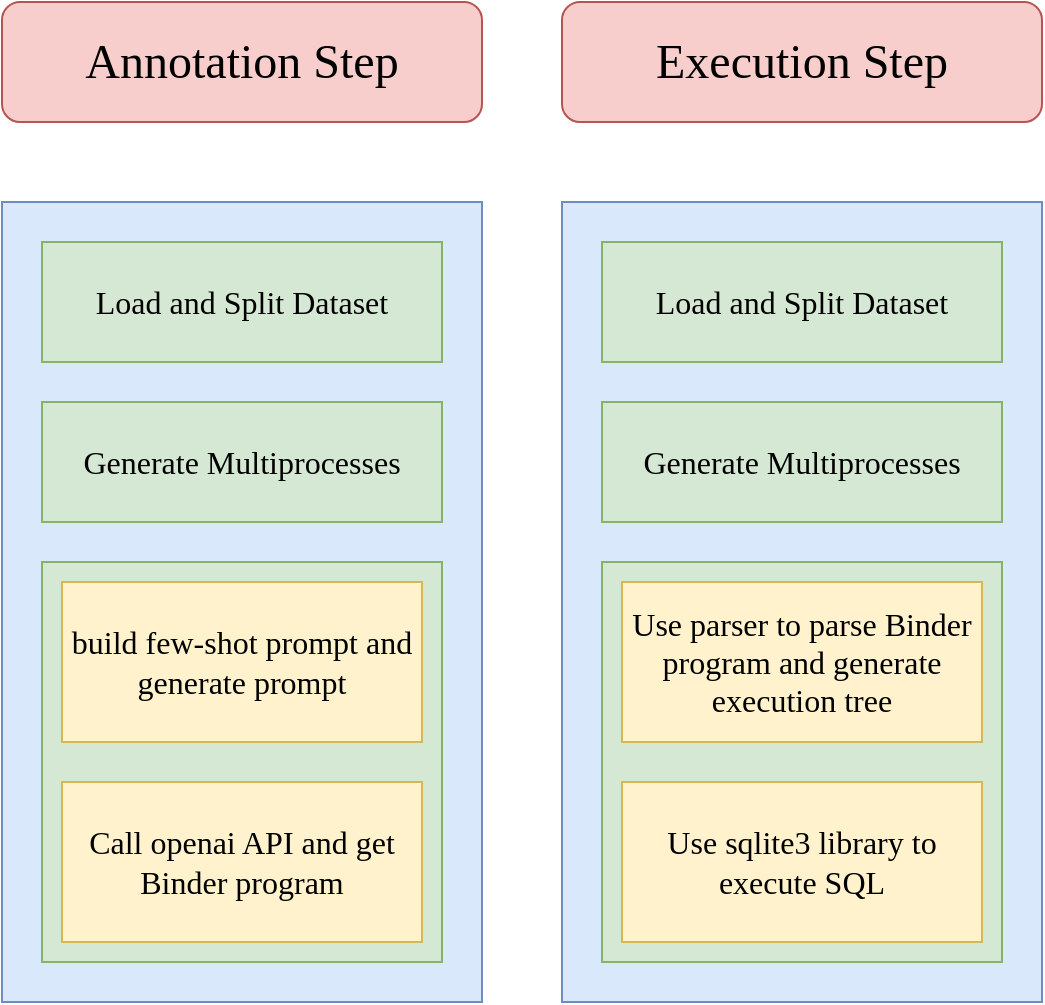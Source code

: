 <mxfile version="24.7.6">
  <diagram name="第 1 页" id="0Z_bZ6Rlr1YPG7EyiyMC">
    <mxGraphModel dx="936" dy="577" grid="1" gridSize="10" guides="1" tooltips="1" connect="1" arrows="1" fold="1" page="1" pageScale="1" pageWidth="827" pageHeight="1169" math="0" shadow="0">
      <root>
        <mxCell id="0" />
        <mxCell id="1" parent="0" />
        <mxCell id="pE-F_wfRhueu3PEyNs5t-1" value="" style="rounded=0;whiteSpace=wrap;html=1;fillColor=#dae8fc;strokeColor=#6c8ebf;" parent="1" vertex="1">
          <mxGeometry x="160" y="120" width="240" height="400" as="geometry" />
        </mxCell>
        <mxCell id="pE-F_wfRhueu3PEyNs5t-2" value="Annotation Step" style="rounded=1;whiteSpace=wrap;html=1;fontFamily=Comic Sans MS;fontSize=24;fillColor=#f8cecc;strokeColor=#b85450;" parent="1" vertex="1">
          <mxGeometry x="160" y="20" width="240" height="60" as="geometry" />
        </mxCell>
        <mxCell id="pE-F_wfRhueu3PEyNs5t-3" value="&lt;font style=&quot;font-size: 16px;&quot; face=&quot;Comic Sans MS&quot;&gt;Load and Split Dataset&lt;/font&gt;" style="rounded=0;whiteSpace=wrap;html=1;fillColor=#d5e8d4;strokeColor=#82b366;" parent="1" vertex="1">
          <mxGeometry x="180" y="140" width="200" height="60" as="geometry" />
        </mxCell>
        <mxCell id="pE-F_wfRhueu3PEyNs5t-4" value="&lt;font style=&quot;font-size: 16px;&quot; face=&quot;Comic Sans MS&quot;&gt;Generate Multiprocesses&lt;/font&gt;" style="rounded=0;whiteSpace=wrap;html=1;fillColor=#d5e8d4;strokeColor=#82b366;" parent="1" vertex="1">
          <mxGeometry x="180" y="220" width="200" height="60" as="geometry" />
        </mxCell>
        <mxCell id="pE-F_wfRhueu3PEyNs5t-6" value="" style="rounded=0;whiteSpace=wrap;html=1;fillColor=#d5e8d4;strokeColor=#82b366;" parent="1" vertex="1">
          <mxGeometry x="180" y="300" width="200" height="200" as="geometry" />
        </mxCell>
        <mxCell id="pE-F_wfRhueu3PEyNs5t-7" value="&lt;font style=&quot;font-size: 16px;&quot; face=&quot;Comic Sans MS&quot;&gt;build few-shot prompt and generate prompt&lt;/font&gt;" style="rounded=0;whiteSpace=wrap;html=1;fillColor=#fff2cc;strokeColor=#d6b656;" parent="1" vertex="1">
          <mxGeometry x="190" y="310" width="180" height="80" as="geometry" />
        </mxCell>
        <mxCell id="pE-F_wfRhueu3PEyNs5t-9" value="&lt;font style=&quot;font-size: 16px;&quot; face=&quot;Comic Sans MS&quot;&gt;Call openai API and get Binder program&lt;/font&gt;" style="rounded=0;whiteSpace=wrap;html=1;fillColor=#fff2cc;strokeColor=#d6b656;" parent="1" vertex="1">
          <mxGeometry x="190" y="410" width="180" height="80" as="geometry" />
        </mxCell>
        <mxCell id="pE-F_wfRhueu3PEyNs5t-10" value="" style="rounded=0;whiteSpace=wrap;html=1;fillColor=#dae8fc;strokeColor=#6c8ebf;" parent="1" vertex="1">
          <mxGeometry x="440" y="120" width="240" height="400" as="geometry" />
        </mxCell>
        <mxCell id="pE-F_wfRhueu3PEyNs5t-11" value="Execution Step" style="rounded=1;whiteSpace=wrap;html=1;fontFamily=Comic Sans MS;fontSize=24;fillColor=#f8cecc;strokeColor=#b85450;" parent="1" vertex="1">
          <mxGeometry x="440" y="20" width="240" height="60" as="geometry" />
        </mxCell>
        <mxCell id="pE-F_wfRhueu3PEyNs5t-12" value="&lt;font style=&quot;font-size: 16px;&quot; face=&quot;Comic Sans MS&quot;&gt;Load and Split Dataset&lt;/font&gt;" style="rounded=0;whiteSpace=wrap;html=1;fillColor=#d5e8d4;strokeColor=#82b366;" parent="1" vertex="1">
          <mxGeometry x="460" y="140" width="200" height="60" as="geometry" />
        </mxCell>
        <mxCell id="pE-F_wfRhueu3PEyNs5t-13" value="&lt;font style=&quot;font-size: 16px;&quot; face=&quot;Comic Sans MS&quot;&gt;Generate Multiprocesses&lt;/font&gt;" style="rounded=0;whiteSpace=wrap;html=1;fillColor=#d5e8d4;strokeColor=#82b366;" parent="1" vertex="1">
          <mxGeometry x="460" y="220" width="200" height="60" as="geometry" />
        </mxCell>
        <mxCell id="pE-F_wfRhueu3PEyNs5t-14" value="" style="rounded=0;whiteSpace=wrap;html=1;fillColor=#d5e8d4;strokeColor=#82b366;" parent="1" vertex="1">
          <mxGeometry x="460" y="300" width="200" height="200" as="geometry" />
        </mxCell>
        <mxCell id="pE-F_wfRhueu3PEyNs5t-15" value="&lt;font style=&quot;font-size: 16px;&quot; face=&quot;Comic Sans MS&quot;&gt;Use parser to parse Binder program and generate execution tree&lt;/font&gt;" style="rounded=0;whiteSpace=wrap;html=1;fillColor=#fff2cc;strokeColor=#d6b656;" parent="1" vertex="1">
          <mxGeometry x="470" y="310" width="180" height="80" as="geometry" />
        </mxCell>
        <mxCell id="pE-F_wfRhueu3PEyNs5t-16" value="&lt;font style=&quot;font-size: 16px;&quot; face=&quot;Comic Sans MS&quot;&gt;Use&amp;nbsp;&lt;/font&gt;&lt;font face=&quot;Comic Sans MS&quot;&gt;&lt;span style=&quot;font-size: 16px;&quot;&gt;sqlite3 library to execute SQL&lt;/span&gt;&lt;/font&gt;" style="rounded=0;whiteSpace=wrap;html=1;fillColor=#fff2cc;strokeColor=#d6b656;" parent="1" vertex="1">
          <mxGeometry x="470" y="410" width="180" height="80" as="geometry" />
        </mxCell>
      </root>
    </mxGraphModel>
  </diagram>
</mxfile>
